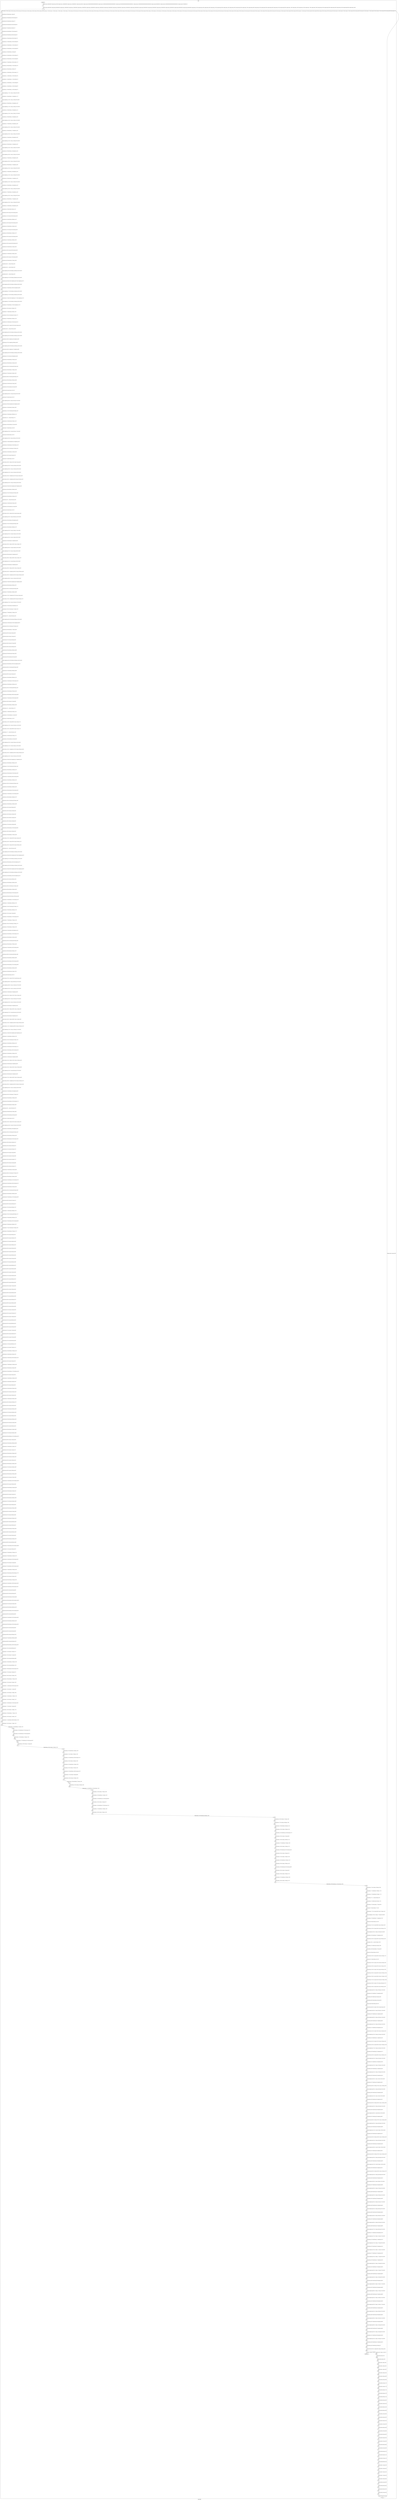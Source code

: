 digraph G {
label="Btor2XCFA";
subgraph cluster_0 {
label="main";
main_init[];
l1[];
l3[];
l4[];
l5[];
l6[];
l7[];
l8[];
l9[];
l10[];
l11[];
l12[];
l13[];
l14[];
l15[];
l16[];
l17[];
l18[];
l19[];
l20[];
l21[];
l22[];
l23[];
l24[];
l25[];
l26[];
l27[];
l28[];
l29[];
l30[];
l31[];
l32[];
l33[];
l34[];
l35[];
l36[];
l37[];
l38[];
l39[];
l40[];
l41[];
l42[];
l43[];
l44[];
l45[];
l46[];
l47[];
l48[];
l49[];
l50[];
l51[];
l52[];
l53[];
l54[];
l55[];
l56[];
l57[];
l58[];
l59[];
l60[];
l61[];
l62[];
l63[];
l64[];
l65[];
l66[];
l67[];
l68[];
l69[];
l70[];
l71[];
l72[];
l73[];
l74[];
l75[];
l76[];
l77[];
l78[];
l79[];
l80[];
l81[];
l82[];
l83[];
l84[];
l85[];
l86[];
l87[];
l88[];
l89[];
l90[];
l91[];
l92[];
l93[];
l94[];
l95[];
l96[];
l97[];
l98[];
l99[];
l100[];
l101[];
l102[];
l103[];
l104[];
l105[];
l106[];
l107[];
l108[];
l109[];
l110[];
l111[];
l112[];
l113[];
l114[];
l115[];
l116[];
l117[];
l118[];
l119[];
l120[];
l121[];
l122[];
l123[];
l124[];
l125[];
l126[];
l127[];
l128[];
l129[];
l130[];
l131[];
l132[];
l133[];
l134[];
l135[];
l136[];
l137[];
l138[];
l139[];
l140[];
l141[];
l142[];
l143[];
l144[];
l145[];
l146[];
l147[];
l148[];
l149[];
l150[];
l151[];
l152[];
l153[];
l154[];
l155[];
l156[];
l157[];
l158[];
l159[];
l160[];
l161[];
l162[];
l163[];
l164[];
l165[];
l166[];
l167[];
l168[];
l169[];
l170[];
l171[];
l172[];
l173[];
l174[];
l175[];
l176[];
l177[];
l178[];
l179[];
l180[];
l181[];
l182[];
l183[];
l184[];
l185[];
l186[];
l187[];
l188[];
l189[];
l190[];
l191[];
l192[];
l193[];
l194[];
l195[];
l196[];
l197[];
l198[];
l199[];
l200[];
l201[];
l202[];
l203[];
l204[];
l205[];
l206[];
l207[];
l208[];
l209[];
l210[];
l211[];
l212[];
l213[];
l214[];
l215[];
l216[];
l217[];
l218[];
l219[];
l220[];
l221[];
l222[];
l223[];
l224[];
l225[];
l226[];
l227[];
l228[];
l229[];
l230[];
l231[];
l232[];
l233[];
l234[];
l235[];
l236[];
l237[];
l238[];
l239[];
l240[];
l241[];
l242[];
l243[];
l244[];
l245[];
l246[];
l247[];
l248[];
l249[];
l250[];
l251[];
l252[];
l253[];
l254[];
l255[];
l256[];
l257[];
l258[];
l259[];
l260[];
l261[];
l262[];
l263[];
l264[];
l265[];
l266[];
l267[];
l268[];
l269[];
l270[];
l271[];
l272[];
l273[];
l274[];
l275[];
l276[];
l277[];
l278[];
l279[];
l280[];
l281[];
l282[];
l283[];
l284[];
l285[];
l286[];
l287[];
l288[];
l289[];
l290[];
l291[];
l292[];
l293[];
l294[];
l295[];
l296[];
l297[];
l298[];
l299[];
l300[];
l301[];
l302[];
l303[];
l304[];
l305[];
l306[];
l307[];
l308[];
l309[];
l310[];
l311[];
l312[];
l313[];
l314[];
l315[];
l316[];
l317[];
l318[];
l319[];
l320[];
l321[];
l322[];
l323[];
l324[];
l325[];
l326[];
l327[];
l328[];
l329[];
l330[];
l331[];
l332[];
l333[];
l334[];
l335[];
l336[];
l337[];
l338[];
l339[];
l340[];
l341[];
l342[];
l343[];
l344[];
l345[];
l346[];
l347[];
l348[];
l349[];
l350[];
l351[];
l352[];
l353[];
l354[];
l355[];
l356[];
l357[];
l358[];
l359[];
l360[];
l361[];
l362[];
l363[];
l364[];
l365[];
l366[];
l367[];
l368[];
l369[];
l370[];
l371[];
l372[];
l373[];
l374[];
l375[];
l376[];
l377[];
l378[];
l379[];
l380[];
l381[];
l382[];
l383[];
l384[];
l385[];
l386[];
l387[];
l388[];
l389[];
l390[];
l391[];
l392[];
l393[];
l394[];
l395[];
l396[];
l397[];
l398[];
l399[];
l400[];
l401[];
l402[];
l403[];
l404[];
l405[];
l406[];
l407[];
l408[];
l409[];
l410[];
l411[];
l412[];
l413[];
l414[];
l415[];
l416[];
l417[];
l418[];
l419[];
l420[];
l421[];
l422[];
l423[];
l424[];
l425[];
l426[];
l427[];
l428[];
l429[];
l430[];
l431[];
l432[];
l433[];
l434[];
l435[];
l436[];
l437[];
l438[];
l439[];
l440[];
l441[];
l442[];
l443[];
l444[];
l445[];
l446[];
l447[];
l448[];
l449[];
l450[];
l451[];
l452[];
l453[];
l454[];
l455[];
l456[];
l457[];
l458[];
l459[];
l460[];
l461[];
l462[];
l463[];
l464[];
l465[];
l466[];
l467[];
l468[];
l469[];
l470[];
l471[];
l472[];
l473[];
l474[];
l475[];
l476[];
l477[];
l478[];
l479[];
l480[];
l481[];
l482[];
l483[];
l484[];
l485[];
l486[];
l487[];
l488[];
l489[];
l490[];
l491[];
l492[];
l493[];
l494[];
l495[];
l496[];
l497[];
l498[];
l499[];
l500[];
l501[];
l502[];
l503[];
l504[];
l505[];
l506[];
l507[];
l508[];
l509[];
l510[];
l511[];
l512[];
l513[];
l514[];
l515[];
l516[];
l517[];
l518[];
l519[];
l520[];
l521[];
l522[];
l523[];
l524[];
l525[];
l526[];
l527[];
l528[];
l529[];
l530[];
l531[];
l532[];
l533[];
l534[];
l535[];
l536[];
l537[];
l538[];
l539[];
l540[];
l541[];
l542[];
l543[];
l544[];
l545[];
l546[];
l547[];
l548[];
l549[];
l550[];
l551[];
l552[];
l553[];
l554[];
l555[];
l556[];
l557[];
l558[];
l559[];
l560[];
l561[];
l562[];
l563[];
l564[];
l565[];
l566[];
l567[];
l568[];
l569[];
l570[];
l571[];
l572[];
l573[];
l574[];
l575[];
l576[];
l577[];
l578[];
l579[];
l580[];
l581[];
l582[];
l583[];
l584[];
l585[];
l586[];
l587[];
l588[];
l589[];
l590[];
l591[];
l592[];
l593[];
l594[];
l595[];
l596[];
l597[];
l598[];
l599[];
l600[];
l601[];
l602[];
l603[];
l604[];
l605[];
l606[];
l607[];
l608[];
l609[];
l610[];
l611[];
l612[];
l613[];
l614[];
l615[];
l616[];
l617[];
l618[];
l619[];
l620[];
l621[];
l622[];
l623[];
l624[];
l625[];
l626[];
l627[];
l628[];
l629[];
l630[];
l631[];
l632[];
l633[];
l634[];
l635[];
l636[];
l637[];
l638[];
l639[];
l640[];
l641[];
l642[];
l643[];
l644[];
l645[];
l646[];
l647[];
l648[];
l649[];
l650[];
l651[];
l652[];
l653[];
l654[];
l655[];
l656[];
l657[];
l658[];
l659[];
l660[];
l661[];
l662[];
l663[];
l664[];
l665[];
l666[];
l667[];
l668[];
l669[];
l670[];
l671[];
l672[];
l673[];
l674[];
l675[];
l676[];
l677[];
l678[];
l679[];
l680[];
l681[];
l682[];
l683[];
l684[];
l685[];
l686[];
l687[];
l688[];
main_error[];
l689[];
l690[];
l691[];
l692[];
l693[];
l694[];
l695[];
l696[];
l697[];
l698[];
l699[];
l700[];
l701[];
l702[];
l703[];
l704[];
l705[];
l706[];
l707[];
l708[];
l709[];
l710[];
l711[];
l712[];
l713[];
l714[];
l715[];
l716[];
l717[];
l718[];
l719[];
l720[];
l721[];
l722[];
l723[];
l724[];
l725[];
l726[];
l727[];
l728[];
l729[];
l730[];
l731[];
main_init -> l1 [label="[(assign const_5 #b00000000),(assign const_40 #b0),(assign const_116 #b00000000),(assign const_123 #b00000001),(assign const_236 #b1),(assign const_262 #b000000000000000000000000),(assign const_301 #b00000000000000000000000000000001),(assign const_303 #b00000000000000000000000000000011),(assign const_351 #b00000000000000000000000000000000),(assign const_360 #b00000010),(assign const_391 #b00000000000000000000000000000010),(assign const_537 #b00000011)] "];
l3 -> l4 [label="[(havoc input_154),(havoc input_156),(havoc input_158),(havoc input_160),(havoc input_162),(havoc input_164),(havoc input_166),(havoc input_168),(havoc input_170),(havoc input_172),(havoc input_174),(havoc input_176),(havoc input_178),(havoc input_180),(havoc input_182),(havoc input_184),(havoc input_186),(havoc input_188),(havoc input_190),(havoc input_192),(havoc input_194),(havoc input_196),(havoc input_198),(havoc input_200),(havoc input_202),(havoc input_204),(havoc input_206),(havoc input_208),(havoc input_210),(havoc input_212),(havoc input_214),(havoc input_216),(havoc input_218),(havoc input_220),(havoc input_222),(havoc input_224),(havoc input_226),(havoc input_228),(havoc input_230),(havoc input_232),(havoc input_234),(havoc input_238),(havoc input_240),(havoc input_243),(havoc input_246),(havoc input_249),(havoc input_252),(havoc input_255),(havoc input_258),(havoc input_261),(havoc input_280),(havoc input_296),(havoc input_300),(havoc input_313),(havoc input_325),(havoc input_339),(havoc input_349),(havoc input_371),(havoc input_378),(havoc input_384),(havoc input_398),(havoc input_405),(havoc input_429),(havoc input_435),(havoc input_441),(havoc input_467),(havoc input_474),(havoc input_480),(havoc input_486),(havoc input_491),(havoc input_517),(havoc input_534),(havoc input_547),(havoc input_560),(havoc input_566),(havoc input_574)] "];
l4 -> l5 [label="[(assign binary_93 (bvand state_41 state_43))] "];
l5 -> l6 [label="[(assign binary_94 (bvand binary_93 (bvnot state_45)))] "];
l6 -> l7 [label="[(assign binary_95 (bvand binary_94 state_47))] "];
l7 -> l8 [label="[(assign binary_96 (bvand binary_95 (bvnot state_49)))] "];
l8 -> l9 [label="[(assign binary_97 (bvand binary_96 state_51))] "];
l9 -> l10 [label="[(assign binary_98 (bvand binary_97 (bvnot state_53)))] "];
l10 -> l11 [label="[(assign binary_99 (bvand binary_98 (bvnot state_55)))] "];
l11 -> l12 [label="[(assign binary_100 (bvand binary_99 (bvnot state_57)))] "];
l12 -> l13 [label="[(assign binary_101 (bvand binary_100 (bvnot state_59)))] "];
l13 -> l14 [label="[(assign binary_102 (bvand binary_101 (bvnot state_61)))] "];
l14 -> l15 [label="[(assign binary_103 (bvand binary_102 (bvnot state_63)))] "];
l15 -> l16 [label="[(assign binary_104 (bvand binary_103 state_65))] "];
l16 -> l17 [label="[(assign binary_105 (bvand binary_104 (bvnot state_67)))] "];
l17 -> l18 [label="[(assign binary_106 (bvand binary_105 (bvnot state_69)))] "];
l18 -> l19 [label="[(assign binary_107 (bvand binary_106 (bvnot state_71)))] "];
l19 -> l20 [label="[(assign binary_108 (bvand binary_107 (bvnot state_73)))] "];
l20 -> l21 [label="[(assign binary_109 (bvand binary_108 state_75))] "];
l21 -> l22 [label="[(assign binary_110 (bvand binary_109 (bvnot state_77)))] "];
l22 -> l23 [label="[(assign binary_111 (bvand binary_110 (bvnot state_79)))] "];
l23 -> l24 [label="[(assign binary_112 (bvand binary_111 (bvnot state_81)))] "];
l24 -> l25 [label="[(assign binary_113 (bvand binary_112 (bvnot state_83)))] "];
l25 -> l26 [label="[(assign binary_114 (bvand binary_113 (bvnot state_85)))] "];
l26 -> l27 [label="[(assign binary_115 (bvand binary_114 (bvnot state_87)))] "];
l27 -> l28 [label="[(assign comparison_117 (ite (= const_116 state_6) #b1 #b0))] "];
l28 -> l29 [label="[(assign binary_118 (bvand binary_115 comparison_117))] "];
l29 -> l30 [label="[(assign comparison_119 (ite (= const_116 state_8) #b1 #b0))] "];
l30 -> l31 [label="[(assign binary_120 (bvand binary_118 comparison_119))] "];
l31 -> l32 [label="[(assign comparison_121 (ite (= const_116 state_10) #b1 #b0))] "];
l32 -> l33 [label="[(assign binary_122 (bvand binary_120 comparison_121))] "];
l33 -> l34 [label="[(assign comparison_124 (ite (= const_123 state_12) #b1 #b0))] "];
l34 -> l35 [label="[(assign binary_125 (bvand binary_122 comparison_124))] "];
l35 -> l36 [label="[(assign comparison_126 (ite (= const_116 state_14) #b1 #b0))] "];
l36 -> l37 [label="[(assign binary_127 (bvand binary_125 comparison_126))] "];
l37 -> l38 [label="[(assign comparison_128 (ite (= const_116 state_16) #b1 #b0))] "];
l38 -> l39 [label="[(assign binary_129 (bvand binary_127 comparison_128))] "];
l39 -> l40 [label="[(assign comparison_130 (ite (= const_116 state_18) #b1 #b0))] "];
l40 -> l41 [label="[(assign binary_131 (bvand binary_129 comparison_130))] "];
l41 -> l42 [label="[(assign comparison_132 (ite (= const_116 state_20) #b1 #b0))] "];
l42 -> l43 [label="[(assign binary_133 (bvand binary_131 comparison_132))] "];
l43 -> l44 [label="[(assign comparison_134 (ite (= const_116 state_22) #b1 #b0))] "];
l44 -> l45 [label="[(assign binary_135 (bvand binary_133 comparison_134))] "];
l45 -> l46 [label="[(assign comparison_136 (ite (= const_116 state_24) #b1 #b0))] "];
l46 -> l47 [label="[(assign binary_137 (bvand binary_135 comparison_136))] "];
l47 -> l48 [label="[(assign comparison_138 (ite (= const_116 state_26) #b1 #b0))] "];
l48 -> l49 [label="[(assign binary_139 (bvand binary_137 comparison_138))] "];
l49 -> l50 [label="[(assign comparison_140 (ite (= const_116 state_28) #b1 #b0))] "];
l50 -> l51 [label="[(assign binary_141 (bvand binary_139 comparison_140))] "];
l51 -> l52 [label="[(assign comparison_142 (ite (= const_116 state_30) #b1 #b0))] "];
l52 -> l53 [label="[(assign binary_143 (bvand binary_141 comparison_142))] "];
l53 -> l54 [label="[(assign comparison_144 (ite (= const_116 state_32) #b1 #b0))] "];
l54 -> l55 [label="[(assign binary_145 (bvand binary_143 comparison_144))] "];
l55 -> l56 [label="[(assign comparison_146 (ite (= const_116 state_34) #b1 #b0))] "];
l56 -> l57 [label="[(assign binary_147 (bvand binary_145 comparison_146))] "];
l57 -> l58 [label="[(assign comparison_148 (ite (= const_116 state_36) #b1 #b0))] "];
l58 -> l59 [label="[(assign binary_149 (bvand binary_147 comparison_148))] "];
l59 -> l60 [label="[(assign comparison_150 (ite (= const_116 state_38) #b1 #b0))] "];
l60 -> l61 [label="[(assign binary_151 (bvand binary_149 comparison_150))] "];
l61 -> l62 [label="[(assign binary_152 (bvand state_91 binary_151))] "];
l62 -> l63 [label="[(assign binary_239 (bvor input_190 (bvnot input_238)))] "];
l63 -> l64 [label="[(assign binary_241 (bvor input_196 (bvnot input_240)))] "];
l64 -> l65 [label="[(assign binary_242 (bvand binary_239 binary_241))] "];
l65 -> l66 [label="[(assign binary_244 (bvor input_200 (bvnot input_243)))] "];
l66 -> l67 [label="[(assign binary_245 (bvand binary_242 binary_244))] "];
l67 -> l68 [label="[(assign binary_247 (bvor input_202 (bvnot input_246)))] "];
l68 -> l69 [label="[(assign binary_248 (bvand binary_245 binary_247))] "];
l69 -> l70 [label="[(assign binary_250 (bvor input_204 (bvnot input_249)))] "];
l70 -> l71 [label="[(assign binary_251 (bvand binary_248 binary_250))] "];
l71 -> l72 [label="[(assign binary_253 (bvor input_206 (bvnot input_252)))] "];
l72 -> l73 [label="[(assign binary_254 (bvand binary_251 binary_253))] "];
l73 -> l74 [label="[(assign binary_256 (bvor input_208 (bvnot input_255)))] "];
l74 -> l75 [label="[(assign binary_257 (bvand binary_254 binary_256))] "];
l75 -> l76 [label="[(assign binary_259 (bvor input_210 (bvnot input_258)))] "];
l76 -> l77 [label="[(assign binary_260 (bvand binary_257 binary_259))] "];
l77 -> l78 [label="[(assign binary_263 (++ const_262 input_160))] "];
l78 -> l79 [label="[(assign binary_264 (++ const_262 input_162))] "];
l79 -> l80 [label="[(assign comparison_265 (ite (bvule binary_263 binary_264) #b1 #b0))] "];
l80 -> l81 [label="[(assign binary_266 (++ const_262 input_164))] "];
l81 -> l82 [label="[(assign comparison_267 (ite (bvule binary_266 binary_264) #b1 #b0))] "];
l82 -> l83 [label="[(assign binary_268 (bvand (bvnot comparison_265) (bvnot comparison_267)))] "];
l83 -> l84 [label="[(assign comparison_269 (ite (bvule binary_263 binary_266) #b1 #b0))] "];
l84 -> l85 [label="[(assign binary_270 (bvand binary_268 (bvnot comparison_269)))] "];
l85 -> l86 [label="[(assign comparison_271 (ite (bvule binary_264 binary_263) #b1 #b0))] "];
l86 -> l87 [label="[(assign comparison_272 (ite (bvule binary_266 binary_263) #b1 #b0))] "];
l87 -> l88 [label="[(assign binary_273 (bvand (bvnot comparison_271) (bvnot comparison_272)))] "];
l88 -> l89 [label="[(assign comparison_274 (ite (bvule binary_264 binary_266) #b1 #b0))] "];
l89 -> l90 [label="[(assign binary_275 (bvand binary_273 (bvnot comparison_274)))] "];
l90 -> l91 [label="[(assign binary_276 (bvor binary_270 binary_275))] "];
l91 -> l92 [label="[(assign binary_277 (bvand input_216 binary_276))] "];
l92 -> l93 [label="[(assign binary_278 (bvor (bvnot input_261) binary_277))] "];
l93 -> l94 [label="[(assign binary_279 (bvand binary_260 binary_278))] "];
l94 -> l95 [label="[(assign binary_281 (bvand input_216 (bvnot input_261)))] "];
l95 -> l96 [label="[(assign ternary_282 (ite (= input_261 #b1) input_164 input_162))] "];
l96 -> l97 [label="[(assign binary_283 (++ const_262 ternary_282))] "];
l97 -> l98 [label="[(assign comparison_284 (ite (bvule binary_263 binary_283) #b1 #b0))] "];
l98 -> l99 [label="[(assign comparison_285 (ite (bvule binary_266 binary_283) #b1 #b0))] "];
l99 -> l100 [label="[(assign binary_286 (bvor comparison_284 comparison_285))] "];
l100 -> l101 [label="[(assign binary_287 (bvor comparison_269 binary_286))] "];
l101 -> l102 [label="[(assign comparison_288 (ite (bvule binary_283 binary_263) #b1 #b0))] "];
l102 -> l103 [label="[(assign binary_289 (bvor comparison_272 comparison_288))] "];
l103 -> l104 [label="[(assign comparison_290 (ite (bvule binary_283 binary_266) #b1 #b0))] "];
l104 -> l105 [label="[(assign binary_291 (bvor binary_289 comparison_290))] "];
l105 -> l106 [label="[(assign binary_292 (bvand binary_287 binary_291))] "];
l106 -> l107 [label="[(assign binary_293 (bvand binary_281 binary_292))] "];
l107 -> l108 [label="[(assign binary_294 (bvor (bvnot input_280) binary_293))] "];
l108 -> l109 [label="[(assign binary_295 (bvand binary_279 binary_294))] "];
l109 -> l110 [label="[(assign binary_297 (bvand input_218 binary_292))] "];
l110 -> l111 [label="[(assign binary_298 (bvor (bvnot input_296) binary_297))] "];
l111 -> l112 [label="[(assign binary_299 (bvand binary_295 binary_298))] "];
l112 -> l113 [label="[(assign binary_302 (bvadd const_301 binary_283))] "];
l113 -> l114 [label="[(assign binary_304 (bvsrem binary_302 const_303))] "];
l114 -> l115 [label="[(assign slice_305 (extract binary_304 8 32))] "];
l115 -> l116 [label="[(assign comparison_306 (ite (= const_262 slice_305) #b1 #b0))] "];
l116 -> l117 [label="[(assign slice_307 (extract binary_304 0 8))] "];
l117 -> l118 [label="[(assign comparison_308 (ite (= input_160 slice_307) #b1 #b0))] "];
l118 -> l119 [label="[(assign binary_309 (bvand comparison_306 comparison_308))] "];
l119 -> l120 [label="[(assign binary_310 (bvand input_220 binary_309))] "];
l120 -> l121 [label="[(assign binary_311 (bvor (bvnot input_300) binary_310))] "];
l121 -> l122 [label="[(assign binary_312 (bvand binary_299 binary_311))] "];
l122 -> l123 [label="[(assign binary_314 (++ const_262 input_172))] "];
l123 -> l124 [label="[(assign binary_315 (bvadd const_301 binary_314))] "];
l124 -> l125 [label="[(assign binary_316 (bvsrem binary_315 const_303))] "];
l125 -> l126 [label="[(assign slice_317 (extract binary_316 8 32))] "];
l126 -> l127 [label="[(assign comparison_318 (ite (= const_262 slice_317) #b1 #b0))] "];
l127 -> l128 [label="[(assign slice_319 (extract binary_316 0 8))] "];
l128 -> l129 [label="[(assign comparison_320 (ite (= input_168 slice_319) #b1 #b0))] "];
l129 -> l130 [label="[(assign binary_321 (bvand comparison_318 comparison_320))] "];
l130 -> l131 [label="[(assign binary_322 (bvand input_224 (bvnot binary_321)))] "];
l131 -> l132 [label="[(assign binary_323 (bvor (bvnot input_313) binary_322))] "];
l132 -> l133 [label="[(assign binary_324 (bvand binary_312 binary_323))] "];
l133 -> l134 [label="[(assign binary_326 (bvor input_228 input_313))] "];
l134 -> l135 [label="[(assign slice_327 (extract binary_316 0 8))] "];
l135 -> l136 [label="[(assign ternary_328 (ite (= input_313 #b1) slice_327 input_166))] "];
l136 -> l137 [label="[(assign comparison_329 (ite (= ternary_328 input_168) #b1 #b0))] "];
l137 -> l138 [label="[(assign comparison_330 (ite (= const_116 ternary_328) #b1 #b0))] "];
l138 -> l139 [label="[(assign comparison_331 (ite (= const_123 ternary_328) #b1 #b0))] "];
l139 -> l140 [label="[(assign ternary_332 (ite (= comparison_331 #b1) input_184 input_186))] "];
l140 -> l141 [label="[(assign ternary_333 (ite (= comparison_330 #b1) input_182 ternary_332))] "];
l141 -> l142 [label="[(assign comparison_334 (ite (= const_123 ternary_333) #b1 #b0))] "];
l142 -> l143 [label="[(assign binary_335 (bvand (bvnot comparison_329) comparison_334))] "];
l143 -> l144 [label="[(assign binary_336 (bvand binary_326 binary_335))] "];
l144 -> l145 [label="[(assign binary_337 (bvor (bvnot input_325) binary_336))] "];
l145 -> l146 [label="[(assign binary_338 (bvand binary_324 binary_337))] "];
l146 -> l147 [label="[(assign binary_340 (++ const_262 ternary_328))] "];
l147 -> l148 [label="[(assign binary_341 (bvadd const_301 binary_340))] "];
l148 -> l149 [label="[(assign binary_342 (bvsrem binary_341 const_303))] "];
l149 -> l150 [label="[(assign slice_343 (extract binary_342 0 8))] "];
l150 -> l151 [label="[(assign ternary_344 (ite (= input_325 #b1) slice_343 ternary_328))] "];
l151 -> l152 [label="[(assign comparison_345 (ite (= input_168 ternary_344) #b1 #b0))] "];
l152 -> l153 [label="[(assign binary_346 (bvand binary_326 comparison_345))] "];
l153 -> l154 [label="[(assign binary_347 (bvor (bvnot input_339) binary_346))] "];
l154 -> l155 [label="[(assign binary_348 (bvand binary_338 binary_347))] "];
l155 -> l156 [label="[(assign comparison_350 (ite (= const_123 input_170) #b1 #b0))] "];
l156 -> l157 [label="[(assign comparison_352 (ite (= const_351 binary_316) #b1 #b0))] "];
l157 -> l158 [label="[(assign comparison_353 (ite (= const_116 input_168) #b1 #b0))] "];
l158 -> l159 [label="[(assign binary_354 (bvand input_313 comparison_353))] "];
l159 -> l160 [label="[(assign ternary_355 (ite (= binary_354 #b1) const_123 input_176))] "];
l160 -> l161 [label="[(assign comparison_356 (ite (= const_301 binary_316) #b1 #b0))] "];
l161 -> l162 [label="[(assign comparison_357 (ite (= const_123 input_168) #b1 #b0))] "];
l162 -> l163 [label="[(assign binary_358 (bvand input_313 comparison_357))] "];
l163 -> l164 [label="[(assign ternary_359 (ite (= binary_358 #b1) const_123 input_178))] "];
l164 -> l165 [label="[(assign comparison_361 (ite (= const_360 input_168) #b1 #b0))] "];
l165 -> l166 [label="[(assign binary_362 (bvand input_313 comparison_361))] "];
l166 -> l167 [label="[(assign ternary_363 (ite (= binary_362 #b1) const_123 input_180))] "];
l167 -> l168 [label="[(assign ternary_364 (ite (= comparison_356 #b1) ternary_359 ternary_363))] "];
l168 -> l169 [label="[(assign ternary_365 (ite (= comparison_352 #b1) ternary_355 ternary_364))] "];
l169 -> l170 [label="[(assign comparison_366 (ite (= const_116 ternary_365) #b1 #b0))] "];
l170 -> l171 [label="[(assign binary_367 (bvand (bvnot comparison_350) comparison_366))] "];
l171 -> l172 [label="[(assign binary_368 (bvand input_226 binary_367))] "];
l172 -> l173 [label="[(assign binary_369 (bvor (bvnot input_349) binary_368))] "];
l173 -> l174 [label="[(assign binary_370 (bvand binary_348 binary_369))] "];
l174 -> l175 [label="[(assign ternary_372 (ite (= comparison_357 #b1) input_184 input_186))] "];
l175 -> l176 [label="[(assign ternary_373 (ite (= comparison_353 #b1) input_182 ternary_372))] "];
l176 -> l177 [label="[(assign comparison_374 (ite (= const_123 ternary_373) #b1 #b0))] "];
l177 -> l178 [label="[(assign binary_375 (bvand input_230 comparison_374))] "];
l178 -> l179 [label="[(assign binary_376 (bvor (bvnot input_371) binary_375))] "];
l179 -> l180 [label="[(assign binary_377 (bvand binary_370 binary_376))] "];
l180 -> l181 [label="[(assign binary_379 (++ const_262 ternary_344))] "];
l181 -> l182 [label="[(assign comparison_380 (ite (bvule const_303 binary_379) #b1 #b0))] "];
l182 -> l183 [label="[(assign binary_381 (bvand input_232 (bvnot comparison_380)))] "];
l183 -> l184 [label="[(assign binary_382 (bvor (bvnot input_378) binary_381))] "];
l184 -> l185 [label="[(assign binary_383 (bvand binary_377 binary_382))] "];
l185 -> l186 [label="[(assign binary_385 (bvor input_192 input_238))] "];
l186 -> l187 [label="[(assign binary_386 (bvor input_212 input_261))] "];
l187 -> l188 [label="[(assign binary_387 (bvor binary_386 input_280))] "];
l188 -> l189 [label="[(assign binary_388 (bvor binary_387 input_296))] "];
l189 -> l190 [label="[(assign binary_389 (bvor binary_388 input_300))] "];
l190 -> l191 [label="[(assign binary_390 (bvand binary_385 binary_389))] "];
l191 -> l192 [label="[(assign binary_392 (bvadd const_391 binary_283))] "];
l192 -> l193 [label="[(assign binary_393 (bvsrem binary_392 const_303))] "];
l193 -> l194 [label="[(assign comparison_394 (ite (bvule binary_393 binary_263) #b1 #b0))] "];
l194 -> l195 [label="[(assign binary_395 (bvand binary_390 (bvnot comparison_394)))] "];
l195 -> l196 [label="[(assign binary_396 (bvor (bvnot input_384) binary_395))] "];
l196 -> l197 [label="[(assign binary_397 (bvand binary_383 binary_396))] "];
l197 -> l198 [label="[(assign binary_399 (bvor input_194 input_240))] "];
l198 -> l199 [label="[(assign binary_400 (bvand binary_399 binary_321))] "];
l199 -> l200 [label="[(assign binary_401 (bvand input_224 (bvnot input_313)))] "];
l200 -> l201 [label="[(assign binary_402 (bvand binary_400 binary_401))] "];
l201 -> l202 [label="[(assign binary_403 (bvor (bvnot input_398) binary_402))] "];
l202 -> l203 [label="[(assign binary_404 (bvand binary_397 binary_403))] "];
l203 -> l204 [label="[(assign binary_406 (bvand binary_399 (bvnot input_398)))] "];
l204 -> l205 [label="[(assign binary_407 (bvand input_226 (bvnot input_349)))] "];
l205 -> l206 [label="[(assign binary_408 (bvor binary_407 input_398))] "];
l206 -> l207 [label="[(assign binary_409 (bvand binary_406 binary_408))] "];
l207 -> l208 [label="[(assign binary_410 (++ const_262 input_170))] "];
l208 -> l209 [label="[(assign binary_411 (bvadd const_301 binary_410))] "];
l209 -> l210 [label="[(assign binary_412 (bvsrem binary_411 const_303))] "];
l210 -> l211 [label="[(assign slice_413 (extract binary_412 0 8))] "];
l211 -> l212 [label="[(assign ternary_414 (ite (= input_398 #b1) slice_413 input_170))] "];
l212 -> l213 [label="[(assign comparison_415 (ite (= const_123 ternary_414) #b1 #b0))] "];
l213 -> l214 [label="[(assign ternary_416 (ite (= input_398 #b1) slice_327 input_172))] "];
l214 -> l215 [label="[(assign binary_417 (++ const_262 ternary_416))] "];
l215 -> l216 [label="[(assign binary_418 (bvadd const_301 binary_417))] "];
l216 -> l217 [label="[(assign binary_419 (bvsrem binary_418 const_303))] "];
l217 -> l218 [label="[(assign comparison_420 (ite (= const_351 binary_419) #b1 #b0))] "];
l218 -> l219 [label="[(assign comparison_421 (ite (= const_301 binary_419) #b1 #b0))] "];
l219 -> l220 [label="[(assign ternary_422 (ite (= comparison_421 #b1) ternary_359 ternary_363))] "];
l220 -> l221 [label="[(assign ternary_423 (ite (= comparison_420 #b1) ternary_355 ternary_422))] "];
l221 -> l222 [label="[(assign comparison_424 (ite (= const_123 ternary_423) #b1 #b0))] "];
l222 -> l223 [label="[(assign binary_425 (bvand (bvnot comparison_415) comparison_424))] "];
l223 -> l224 [label="[(assign binary_426 (bvand binary_409 binary_425))] "];
l224 -> l225 [label="[(assign binary_427 (bvor (bvnot input_405) binary_426))] "];
l225 -> l226 [label="[(assign binary_428 (bvand binary_404 binary_427))] "];
l226 -> l227 [label="[(assign binary_430 (bvand input_202 (bvnot input_246)))] "];
l227 -> l228 [label="[(assign binary_431 (bvand binary_389 (bvnot input_384)))] "];
l228 -> l229 [label="[(assign binary_432 (bvand binary_430 binary_431))] "];
l229 -> l230 [label="[(assign binary_433 (bvor (bvnot input_429) binary_432))] "];
l230 -> l231 [label="[(assign binary_434 (bvand binary_428 binary_433))] "];
l231 -> l232 [label="[(assign binary_436 (bvand input_204 (bvnot input_249)))] "];
l232 -> l233 [label="[(assign binary_437 (bvand binary_431 (bvnot input_429)))] "];
l233 -> l234 [label="[(assign binary_438 (bvand binary_436 binary_437))] "];
l234 -> l235 [label="[(assign binary_439 (bvor (bvnot input_435) binary_438))] "];
l235 -> l236 [label="[(assign binary_440 (bvand binary_434 binary_439))] "];
l236 -> l237 [label="[(assign binary_442 (bvor input_198 input_243))] "];
l237 -> l238 [label="[(assign binary_443 (bvor binary_442 input_246))] "];
l238 -> l239 [label="[(assign binary_444 (bvor binary_443 input_249))] "];
l239 -> l240 [label="[(assign binary_445 (bvor binary_444 input_252))] "];
l240 -> l241 [label="[(assign binary_446 (bvor binary_445 input_255))] "];
l241 -> l242 [label="[(assign binary_447 (bvor binary_446 input_258))] "];
l242 -> l243 [label="[(assign binary_448 (bvand input_218 (bvnot input_296)))] "];
l243 -> l244 [label="[(assign binary_449 (bvor binary_448 input_435))] "];
l244 -> l245 [label="[(assign binary_450 (bvand binary_447 binary_449))] "];
l245 -> l246 [label="[(assign ternary_451 (ite (= input_384 #b1) input_154 input_164))] "];
l246 -> l247 [label="[(assign ternary_452 (ite (= input_429 #b1) input_158 ternary_451))] "];
l247 -> l248 [label="[(assign ternary_453 (ite (= input_435 #b1) input_158 ternary_452))] "];
l248 -> l249 [label="[(assign binary_454 (++ const_262 ternary_453))] "];
l249 -> l250 [label="[(assign comparison_455 (ite (bvule binary_454 binary_283) #b1 #b0))] "];
l250 -> l251 [label="[(assign binary_456 (bvand (bvnot comparison_284) (bvnot comparison_455)))] "];
l251 -> l252 [label="[(assign comparison_457 (ite (bvule binary_263 binary_454) #b1 #b0))] "];
l252 -> l253 [label="[(assign binary_458 (bvand binary_456 (bvnot comparison_457)))] "];
l253 -> l254 [label="[(assign comparison_459 (ite (bvule binary_454 binary_263) #b1 #b0))] "];
l254 -> l255 [label="[(assign binary_460 (bvand (bvnot comparison_288) (bvnot comparison_459)))] "];
l255 -> l256 [label="[(assign comparison_461 (ite (bvule binary_283 binary_454) #b1 #b0))] "];
l256 -> l257 [label="[(assign binary_462 (bvand binary_460 (bvnot comparison_461)))] "];
l257 -> l258 [label="[(assign binary_463 (bvor binary_458 binary_462))] "];
l258 -> l259 [label="[(assign binary_464 (bvand binary_450 binary_463))] "];
l259 -> l260 [label="[(assign binary_465 (bvor (bvnot input_441) binary_464))] "];
l260 -> l261 [label="[(assign binary_466 (bvand binary_440 binary_465))] "];
l261 -> l262 [label="[(assign binary_468 (bvand input_220 (bvnot input_300)))] "];
l262 -> l263 [label="[(assign binary_469 (bvand (bvnot binary_309) binary_468))] "];
l263 -> l264 [label="[(assign binary_470 (bvand binary_447 (bvnot input_441)))] "];
l264 -> l265 [label="[(assign binary_471 (bvand binary_469 binary_470))] "];
l265 -> l266 [label="[(assign binary_472 (bvor (bvnot input_467) binary_471))] "];
l266 -> l267 [label="[(assign binary_473 (bvand binary_466 binary_472))] "];
l267 -> l268 [label="[(assign binary_475 (bvor input_214 input_384))] "];
l268 -> l269 [label="[(assign binary_476 (bvand binary_470 (bvnot input_467)))] "];
l269 -> l270 [label="[(assign binary_477 (bvand binary_475 binary_476))] "];
l270 -> l271 [label="[(assign binary_478 (bvor (bvnot input_474) binary_477))] "];
l271 -> l272 [label="[(assign binary_479 (bvand binary_473 binary_478))] "];
l272 -> l273 [label="[(assign binary_481 (bvand binary_408 comparison_415))] "];
l273 -> l274 [label="[(assign binary_482 (bvand binary_476 (bvnot input_474)))] "];
l274 -> l275 [label="[(assign binary_483 (bvand binary_481 binary_482))] "];
l275 -> l276 [label="[(assign binary_484 (bvor (bvnot input_480) binary_483))] "];
l276 -> l277 [label="[(assign binary_485 (bvand binary_479 binary_484))] "];
l277 -> l278 [label="[(assign binary_487 (bvand binary_482 (bvnot input_480)))] "];
l278 -> l279 [label="[(assign binary_488 (bvand input_234 binary_487))] "];
l279 -> l280 [label="[(assign binary_489 (bvor (bvnot input_486) binary_488))] "];
l280 -> l281 [label="[(assign binary_490 (bvand binary_485 binary_489))] "];
l281 -> l282 [label="[(assign binary_492 (bvand binary_326 (bvnot input_339)))] "];
l282 -> l283 [label="[(assign binary_493 (bvand binary_487 (bvnot input_486)))] "];
l283 -> l284 [label="[(assign binary_494 (bvand binary_492 binary_493))] "];
l284 -> l285 [label="[(assign binary_495 (bvadd const_301 binary_379))] "];
l285 -> l286 [label="[(assign slice_496 (extract binary_495 0 8))] "];
l286 -> l287 [label="[(assign ternary_497 (ite (= input_378 #b1) slice_496 ternary_344))] "];
l287 -> l288 [label="[(assign comparison_498 (ite (= input_168 ternary_497) #b1 #b0))] "];
l288 -> l289 [label="[(assign comparison_499 (ite (= const_116 ternary_497) #b1 #b0))] "];
l289 -> l290 [label="[(assign comparison_500 (ite (= const_116 ternary_344) #b1 #b0))] "];
l290 -> l291 [label="[(assign binary_501 (bvand input_378 comparison_500))] "];
l291 -> l292 [label="[(assign ternary_502 (ite (= binary_501 #b1) const_116 input_182))] "];
l292 -> l293 [label="[(assign comparison_503 (ite (= const_123 ternary_497) #b1 #b0))] "];
l293 -> l294 [label="[(assign comparison_504 (ite (= const_123 ternary_344) #b1 #b0))] "];
l294 -> l295 [label="[(assign binary_505 (bvand input_378 comparison_504))] "];
l295 -> l296 [label="[(assign ternary_506 (ite (= binary_505 #b1) const_116 input_184))] "];
l296 -> l297 [label="[(assign comparison_507 (ite (= const_360 ternary_344) #b1 #b0))] "];
l297 -> l298 [label="[(assign binary_508 (bvand input_378 comparison_507))] "];
l298 -> l299 [label="[(assign ternary_509 (ite (= binary_508 #b1) const_116 input_186))] "];
l299 -> l300 [label="[(assign ternary_510 (ite (= comparison_503 #b1) ternary_506 ternary_509))] "];
l300 -> l301 [label="[(assign ternary_511 (ite (= comparison_499 #b1) ternary_502 ternary_510))] "];
l301 -> l302 [label="[(assign comparison_512 (ite (= const_116 ternary_511) #b1 #b0))] "];
l302 -> l303 [label="[(assign binary_513 (bvand (bvnot comparison_498) comparison_512))] "];
l303 -> l304 [label="[(assign binary_514 (bvand binary_494 binary_513))] "];
l304 -> l305 [label="[(assign binary_515 (bvor (bvnot input_491) binary_514))] "];
l305 -> l306 [label="[(assign binary_516 (bvand binary_490 binary_515))] "];
l306 -> l307 [label="[(assign binary_518 (bvand input_230 (bvnot input_371)))] "];
l307 -> l308 [label="[(assign binary_519 (bvand binary_493 (bvnot input_491)))] "];
l308 -> l309 [label="[(assign binary_520 (bvand binary_518 binary_519))] "];
l309 -> l310 [label="[(assign binary_521 (bvand input_491 comparison_499))] "];
l310 -> l311 [label="[(assign ternary_522 (ite (= binary_521 #b1) const_123 ternary_502))] "];
l311 -> l312 [label="[(assign binary_523 (bvand input_491 comparison_503))] "];
l312 -> l313 [label="[(assign ternary_524 (ite (= binary_523 #b1) const_123 ternary_506))] "];
l313 -> l314 [label="[(assign comparison_525 (ite (= const_360 ternary_497) #b1 #b0))] "];
l314 -> l315 [label="[(assign binary_526 (bvand input_491 comparison_525))] "];
l315 -> l316 [label="[(assign ternary_527 (ite (= binary_526 #b1) const_123 ternary_509))] "];
l316 -> l317 [label="[(assign ternary_528 (ite (= comparison_357 #b1) ternary_524 ternary_527))] "];
l317 -> l318 [label="[(assign ternary_529 (ite (= comparison_353 #b1) ternary_522 ternary_528))] "];
l318 -> l319 [label="[(assign comparison_530 (ite (= const_116 ternary_529) #b1 #b0))] "];
l319 -> l320 [label="[(assign binary_531 (bvand binary_520 comparison_530))] "];
l320 -> l321 [label="[(assign binary_532 (bvor (bvnot input_517) binary_531))] "];
l321 -> l322 [label="[(assign binary_533 (bvand binary_516 binary_532))] "];
l322 -> l323 [label="[(assign binary_535 (bvand binary_519 (bvnot input_517)))] "];
l323 -> l324 [label="[(assign binary_536 (bvand input_232 binary_535))] "];
l324 -> l325 [label="[(assign binary_538 (++ const_262 ternary_497))] "];
l325 -> l326 [label="[(assign binary_539 (bvadd const_301 binary_538))] "];
l326 -> l327 [label="[(assign binary_540 (bvsrem binary_539 const_303))] "];
l327 -> l328 [label="[(assign slice_541 (extract binary_540 0 8))] "];
l328 -> l329 [label="[(assign ternary_542 (ite (= input_491 #b1) slice_541 ternary_497))] "];
l329 -> l330 [label="[(assign comparison_543 (ite (= const_537 ternary_542) #b1 #b0))] "];
l330 -> l331 [label="[(assign binary_544 (bvand binary_536 comparison_543))] "];
l331 -> l332 [label="[(assign binary_545 (bvor (bvnot input_534) binary_544))] "];
l332 -> l333 [label="[(assign binary_546 (bvand binary_533 binary_545))] "];
l333 -> l334 [label="[(assign binary_548 (bvand input_200 (bvnot input_243)))] "];
l334 -> l335 [label="[(assign binary_549 (bvor binary_548 input_441))] "];
l335 -> l336 [label="[(assign binary_550 (bvor binary_549 input_467))] "];
l336 -> l337 [label="[(assign binary_551 (bvor binary_550 input_474))] "];
l337 -> l338 [label="[(assign binary_552 (bvor input_222 input_339))] "];
l338 -> l339 [label="[(assign binary_553 (bvor binary_552 input_349))] "];
l339 -> l340 [label="[(assign binary_554 (bvor binary_553 input_371))] "];
l340 -> l341 [label="[(assign binary_555 (bvor binary_554 input_486))] "];
l341 -> l342 [label="[(assign binary_556 (bvor binary_555 input_517))] "];
l342 -> l343 [label="[(assign binary_557 (bvand binary_551 binary_556))] "];
l343 -> l344 [label="[(assign binary_558 (bvor (bvnot input_547) binary_557))] "];
l344 -> l345 [label="[(assign binary_559 (bvand binary_546 binary_558))] "];
l345 -> l346 [label="[(assign binary_561 (bvand binary_551 (bvnot input_547)))] "];
l346 -> l347 [label="[(assign binary_562 (bvand binary_556 (bvnot input_547)))] "];
l347 -> l348 [label="[(assign binary_563 (bvand binary_561 binary_562))] "];
l348 -> l349 [label="[(assign binary_564 (bvor (bvnot input_560) binary_563))] "];
l349 -> l350 [label="[(assign binary_565 (bvand binary_559 binary_564))] "];
l350 -> l351 [label="[(assign binary_567 (bvand binary_437 (bvnot input_435)))] "];
l351 -> l352 [label="[(assign binary_568 (bvor binary_567 input_441))] "];
l352 -> l353 [label="[(assign binary_569 (bvor binary_568 input_467))] "];
l353 -> l354 [label="[(assign binary_570 (bvor binary_569 input_474))] "];
l354 -> l355 [label="[(assign binary_571 (bvand input_188 binary_570))] "];
l355 -> l356 [label="[(assign binary_572 (bvor (bvnot input_566) binary_571))] "];
l356 -> l357 [label="[(assign binary_573 (bvand binary_565 binary_572))] "];
l357 -> l358 [label="[(assign binary_575 (bvand binary_562 (bvnot input_560)))] "];
l358 -> l359 [label="[(assign binary_576 (bvand input_188 binary_575))] "];
l359 -> l360 [label="[(assign binary_577 (bvor (bvnot input_574) binary_576))] "];
l360 -> l361 [label="[(assign binary_578 (bvand binary_573 binary_577))] "];
l361 -> l362 [label="[(assign binary_579 (bvor input_238 input_240))] "];
l362 -> l363 [label="[(assign binary_580 (bvor input_243 binary_579))] "];
l363 -> l364 [label="[(assign binary_581 (bvor input_246 binary_580))] "];
l364 -> l365 [label="[(assign binary_582 (bvor input_249 binary_581))] "];
l365 -> l366 [label="[(assign binary_583 (bvor input_252 binary_582))] "];
l366 -> l367 [label="[(assign binary_584 (bvor input_255 binary_583))] "];
l367 -> l368 [label="[(assign binary_585 (bvor input_258 binary_584))] "];
l368 -> l369 [label="[(assign binary_586 (bvor input_261 binary_585))] "];
l369 -> l370 [label="[(assign binary_587 (bvor input_280 binary_586))] "];
l370 -> l371 [label="[(assign binary_588 (bvor input_296 binary_587))] "];
l371 -> l372 [label="[(assign binary_589 (bvor input_300 binary_588))] "];
l372 -> l373 [label="[(assign binary_590 (bvor input_313 binary_589))] "];
l373 -> l374 [label="[(assign binary_591 (bvor input_325 binary_590))] "];
l374 -> l375 [label="[(assign binary_592 (bvor input_339 binary_591))] "];
l375 -> l376 [label="[(assign binary_593 (bvor input_349 binary_592))] "];
l376 -> l377 [label="[(assign binary_594 (bvor input_371 binary_593))] "];
l377 -> l378 [label="[(assign binary_595 (bvor input_378 binary_594))] "];
l378 -> l379 [label="[(assign binary_596 (bvor input_384 binary_595))] "];
l379 -> l380 [label="[(assign binary_597 (bvor input_398 binary_596))] "];
l380 -> l381 [label="[(assign binary_598 (bvor input_405 binary_597))] "];
l381 -> l382 [label="[(assign binary_599 (bvor input_429 binary_598))] "];
l382 -> l383 [label="[(assign binary_600 (bvor input_435 binary_599))] "];
l383 -> l384 [label="[(assign binary_601 (bvor input_441 binary_600))] "];
l384 -> l385 [label="[(assign binary_602 (bvor input_467 binary_601))] "];
l385 -> l386 [label="[(assign binary_603 (bvor input_474 binary_602))] "];
l386 -> l387 [label="[(assign binary_604 (bvor input_480 binary_603))] "];
l387 -> l388 [label="[(assign binary_605 (bvor input_486 binary_604))] "];
l388 -> l389 [label="[(assign binary_606 (bvor input_491 binary_605))] "];
l389 -> l390 [label="[(assign binary_607 (bvor input_517 binary_606))] "];
l390 -> l391 [label="[(assign binary_608 (bvor input_534 binary_607))] "];
l391 -> l392 [label="[(assign binary_609 (bvor input_547 binary_608))] "];
l392 -> l393 [label="[(assign binary_610 (bvor input_560 binary_609))] "];
l393 -> l394 [label="[(assign binary_611 (bvor input_566 binary_610))] "];
l394 -> l395 [label="[(assign binary_612 (bvor input_574 binary_611))] "];
l395 -> l396 [label="[(assign binary_613 (bvand binary_578 binary_612))] "];
l396 -> l397 [label="[(assign binary_614 (bvand input_190 input_192))] "];
l397 -> l398 [label="[(assign binary_615 (bvand input_188 (bvnot binary_614)))] "];
l398 -> l399 [label="[(assign binary_616 (bvor input_190 input_192))] "];
l399 -> l400 [label="[(assign binary_617 (bvand binary_615 binary_616))] "];
l400 -> l401 [label="[(assign binary_618 (bvand input_194 input_196))] "];
l401 -> l402 [label="[(assign binary_619 (bvand binary_617 (bvnot binary_618)))] "];
l402 -> l403 [label="[(assign binary_620 (bvor input_194 input_196))] "];
l403 -> l404 [label="[(assign binary_621 (bvand binary_619 binary_620))] "];
l404 -> l405 [label="[(assign binary_622 (bvand input_198 input_200))] "];
l405 -> l406 [label="[(assign binary_623 (bvor input_198 input_200))] "];
l406 -> l407 [label="[(assign binary_624 (bvand input_202 binary_623))] "];
l407 -> l408 [label="[(assign binary_625 (bvor binary_622 binary_624))] "];
l408 -> l409 [label="[(assign binary_626 (bvor input_202 binary_623))] "];
l409 -> l410 [label="[(assign binary_627 (bvand input_204 binary_626))] "];
l410 -> l411 [label="[(assign binary_628 (bvor binary_625 binary_627))] "];
l411 -> l412 [label="[(assign binary_629 (bvor input_204 binary_626))] "];
l412 -> l413 [label="[(assign binary_630 (bvand input_206 binary_629))] "];
l413 -> l414 [label="[(assign binary_631 (bvor binary_628 binary_630))] "];
l414 -> l415 [label="[(assign binary_632 (bvor input_206 binary_629))] "];
l415 -> l416 [label="[(assign binary_633 (bvand input_208 binary_632))] "];
l416 -> l417 [label="[(assign binary_634 (bvor binary_631 binary_633))] "];
l417 -> l418 [label="[(assign binary_635 (bvor input_208 binary_632))] "];
l418 -> l419 [label="[(assign binary_636 (bvand input_210 binary_635))] "];
l419 -> l420 [label="[(assign binary_637 (bvor binary_634 binary_636))] "];
l420 -> l421 [label="[(assign binary_638 (bvand binary_621 (bvnot binary_637)))] "];
l421 -> l422 [label="[(assign binary_639 (bvor input_210 binary_635))] "];
l422 -> l423 [label="[(assign binary_640 (bvand binary_638 binary_639))] "];
l423 -> l424 [label="[(assign binary_641 (bvand input_212 input_214))] "];
l424 -> l425 [label="[(assign binary_642 (bvor input_212 input_214))] "];
l425 -> l426 [label="[(assign binary_643 (bvand input_216 binary_642))] "];
l426 -> l427 [label="[(assign binary_644 (bvor binary_641 binary_643))] "];
l427 -> l428 [label="[(assign binary_645 (bvor input_216 binary_642))] "];
l428 -> l429 [label="[(assign binary_646 (bvand input_218 binary_645))] "];
l429 -> l430 [label="[(assign binary_647 (bvor binary_644 binary_646))] "];
l430 -> l431 [label="[(assign binary_648 (bvor input_218 binary_645))] "];
l431 -> l432 [label="[(assign binary_649 (bvand input_220 binary_648))] "];
l432 -> l433 [label="[(assign binary_650 (bvor binary_647 binary_649))] "];
l433 -> l434 [label="[(assign binary_651 (bvand binary_640 (bvnot binary_650)))] "];
l434 -> l435 [label="[(assign binary_652 (bvor input_220 binary_648))] "];
l435 -> l436 [label="[(assign binary_653 (bvand binary_651 binary_652))] "];
l436 -> l437 [label="[(assign binary_654 (bvand input_222 input_224))] "];
l437 -> l438 [label="[(assign binary_655 (bvor input_222 input_224))] "];
l438 -> l439 [label="[(assign binary_656 (bvand input_226 binary_655))] "];
l439 -> l440 [label="[(assign binary_657 (bvor binary_654 binary_656))] "];
l440 -> l441 [label="[(assign binary_658 (bvor input_226 binary_655))] "];
l441 -> l442 [label="[(assign binary_659 (bvand input_228 binary_658))] "];
l442 -> l443 [label="[(assign binary_660 (bvor binary_657 binary_659))] "];
l443 -> l444 [label="[(assign binary_661 (bvor input_228 binary_658))] "];
l444 -> l445 [label="[(assign binary_662 (bvand input_230 binary_661))] "];
l445 -> l446 [label="[(assign binary_663 (bvor binary_660 binary_662))] "];
l446 -> l447 [label="[(assign binary_664 (bvor input_230 binary_661))] "];
l447 -> l448 [label="[(assign binary_665 (bvand input_232 binary_664))] "];
l448 -> l449 [label="[(assign binary_666 (bvor binary_663 binary_665))] "];
l449 -> l450 [label="[(assign binary_667 (bvor input_232 binary_664))] "];
l450 -> l451 [label="[(assign binary_668 (bvand input_234 binary_667))] "];
l451 -> l452 [label="[(assign binary_669 (bvor binary_666 binary_668))] "];
l452 -> l453 [label="[(assign binary_670 (bvand binary_653 (bvnot binary_669)))] "];
l453 -> l454 [label="[(assign binary_671 (bvor input_234 binary_667))] "];
l454 -> l455 [label="[(assign binary_672 (bvand binary_670 binary_671))] "];
l455 -> l456 [label="[(assign binary_673 (bvand binary_613 binary_672))] "];
l456 -> l457 [label="[(assign binary_674 (bvand input_190 (bvnot input_238)))] "];
l457 -> l458 [label="[(assign binary_675 (bvor binary_674 input_384))] "];
l458 -> l459 [label="[(assign binary_676 (bvand binary_385 (bvnot input_384)))] "];
l459 -> l460 [label="[(assign binary_677 (bvand binary_675 binary_676))] "];
l460 -> l461 [label="[(assign binary_678 (bvand input_188 (bvnot binary_677)))] "];
l461 -> l462 [label="[(assign binary_679 (bvor binary_675 binary_676))] "];
l462 -> l463 [label="[(assign binary_680 (bvand binary_678 binary_679))] "];
l463 -> l464 [label="[(assign binary_681 (bvand binary_406 (bvnot input_405)))] "];
l464 -> l465 [label="[(assign binary_682 (bvand input_196 (bvnot input_240)))] "];
l465 -> l466 [label="[(assign binary_683 (bvor binary_682 input_398))] "];
l466 -> l467 [label="[(assign binary_684 (bvor binary_683 input_405))] "];
l467 -> l468 [label="[(assign binary_685 (bvand binary_681 binary_684))] "];
l468 -> l469 [label="[(assign binary_686 (bvand binary_680 (bvnot binary_685)))] "];
l469 -> l470 [label="[(assign binary_687 (bvor binary_681 binary_684))] "];
l470 -> l471 [label="[(assign binary_688 (bvand binary_686 binary_687))] "];
l471 -> l472 [label="[(assign binary_689 (bvand binary_535 (bvnot input_534)))] "];
l472 -> l473 [label="[(assign binary_690 (bvor binary_689 input_560))] "];
l473 -> l474 [label="[(assign binary_691 (bvand binary_561 (bvnot input_560)))] "];
l474 -> l475 [label="[(assign binary_692 (bvand binary_690 binary_691))] "];
l475 -> l476 [label="[(assign binary_693 (bvand binary_430 (bvnot input_429)))] "];
l476 -> l477 [label="[(assign binary_694 (bvor binary_693 input_480))] "];
l477 -> l478 [label="[(assign binary_695 (bvor binary_694 input_486))] "];
l478 -> l479 [label="[(assign binary_696 (bvor binary_690 binary_691))] "];
l479 -> l480 [label="[(assign binary_697 (bvand binary_695 binary_696))] "];
l480 -> l481 [label="[(assign binary_698 (bvor binary_692 binary_697))] "];
l481 -> l482 [label="[(assign binary_699 (bvand binary_436 (bvnot input_435)))] "];
l482 -> l483 [label="[(assign binary_700 (bvor binary_699 input_491))] "];
l483 -> l484 [label="[(assign binary_701 (bvor binary_700 input_517))] "];
l484 -> l485 [label="[(assign binary_702 (bvor binary_701 input_534))] "];
l485 -> l486 [label="[(assign binary_703 (bvor binary_695 binary_696))] "];
l486 -> l487 [label="[(assign binary_704 (bvand binary_702 binary_703))] "];
l487 -> l488 [label="[(assign binary_705 (bvor binary_698 binary_704))] "];
l488 -> l489 [label="[(assign binary_706 (bvand input_206 (bvnot input_252)))] "];
l489 -> l490 [label="[(assign binary_707 (bvor binary_706 input_547))] "];
l490 -> l491 [label="[(assign binary_708 (bvor binary_702 binary_703))] "];
l491 -> l492 [label="[(assign binary_709 (bvand binary_707 binary_708))] "];
l492 -> l493 [label="[(assign binary_710 (bvor binary_705 binary_709))] "];
l493 -> l494 [label="[(assign binary_711 (bvand input_208 (bvnot input_255)))] "];
l494 -> l495 [label="[(assign binary_712 (bvor binary_711 input_429))] "];
l495 -> l496 [label="[(assign binary_713 (bvor binary_707 binary_708))] "];
l496 -> l497 [label="[(assign binary_714 (bvand binary_712 binary_713))] "];
l497 -> l498 [label="[(assign binary_715 (bvor binary_710 binary_714))] "];
l498 -> l499 [label="[(assign binary_716 (bvand input_210 (bvnot input_258)))] "];
l499 -> l500 [label="[(assign binary_717 (bvor binary_716 input_435))] "];
l500 -> l501 [label="[(assign binary_718 (bvor binary_712 binary_713))] "];
l501 -> l502 [label="[(assign binary_719 (bvand binary_717 binary_718))] "];
l502 -> l503 [label="[(assign binary_720 (bvor binary_715 binary_719))] "];
l503 -> l504 [label="[(assign binary_721 (bvand binary_688 (bvnot binary_720)))] "];
l504 -> l505 [label="[(assign binary_722 (bvor binary_717 binary_718))] "];
l505 -> l506 [label="[(assign binary_723 (bvand binary_721 binary_722))] "];
l506 -> l507 [label="[(assign binary_724 (bvand binary_475 (bvnot input_474)))] "];
l507 -> l508 [label="[(assign binary_725 (bvand binary_570 (bvnot input_566)))] "];
l508 -> l509 [label="[(assign binary_726 (bvand binary_724 binary_725))] "];
l509 -> l510 [label="[(assign binary_727 (bvand binary_281 (bvnot input_280)))] "];
l510 -> l511 [label="[(assign binary_728 (bvor binary_727 input_429))] "];
l511 -> l512 [label="[(assign binary_729 (bvor binary_724 binary_725))] "];
l512 -> l513 [label="[(assign binary_730 (bvand binary_728 binary_729))] "];
l513 -> l514 [label="[(assign binary_731 (bvor binary_726 binary_730))] "];
l514 -> l515 [label="[(assign binary_732 (bvand binary_449 (bvnot input_441)))] "];
l515 -> l516 [label="[(assign binary_733 (bvor binary_728 binary_729))] "];
l516 -> l517 [label="[(assign binary_734 (bvand binary_732 binary_733))] "];
l517 -> l518 [label="[(assign binary_735 (bvor binary_731 binary_734))] "];
l518 -> l519 [label="[(assign binary_736 (bvand binary_468 (bvnot input_467)))] "];
l519 -> l520 [label="[(assign binary_737 (bvor binary_736 input_566))] "];
l520 -> l521 [label="[(assign binary_738 (bvor binary_732 binary_733))] "];
l521 -> l522 [label="[(assign binary_739 (bvand binary_737 binary_738))] "];
l522 -> l523 [label="[(assign binary_740 (bvor binary_735 binary_739))] "];
l523 -> l524 [label="[(assign binary_741 (bvand binary_723 (bvnot binary_740)))] "];
l524 -> l525 [label="[(assign binary_742 (bvor binary_737 binary_738))] "];
l525 -> l526 [label="[(assign binary_743 (bvand binary_741 binary_742))] "];
l526 -> l527 [label="[(assign binary_744 (bvand binary_401 (bvnot input_398)))] "];
l527 -> l528 [label="[(assign binary_745 (bvor binary_744 input_547))] "];
l528 -> l529 [label="[(assign binary_746 (bvand binary_575 (bvnot input_574)))] "];
l529 -> l530 [label="[(assign binary_747 (bvand binary_745 binary_746))] "];
l530 -> l531 [label="[(assign binary_748 (bvor binary_745 binary_746))] "];
l531 -> l532 [label="[(assign binary_749 (bvand binary_408 binary_748))] "];
l532 -> l533 [label="[(assign binary_750 (bvor binary_747 binary_749))] "];
l533 -> l534 [label="[(assign binary_751 (bvor binary_408 binary_748))] "];
l534 -> l535 [label="[(assign binary_752 (bvand binary_492 binary_751))] "];
l535 -> l536 [label="[(assign binary_753 (bvor binary_750 binary_752))] "];
l536 -> l537 [label="[(assign binary_754 (bvand binary_518 (bvnot input_517)))] "];
l537 -> l538 [label="[(assign binary_755 (bvor binary_754 input_560))] "];
l538 -> l539 [label="[(assign binary_756 (bvor binary_492 binary_751))] "];
l539 -> l540 [label="[(assign binary_757 (bvand binary_755 binary_756))] "];
l540 -> l541 [label="[(assign binary_758 (bvor binary_753 binary_757))] "];
l541 -> l542 [label="[(assign binary_759 (bvand input_232 (bvnot input_534)))] "];
l542 -> l543 [label="[(assign binary_760 (bvor binary_759 input_574))] "];
l543 -> l544 [label="[(assign binary_761 (bvor binary_755 binary_756))] "];
l544 -> l545 [label="[(assign binary_762 (bvand binary_760 binary_761))] "];
l545 -> l546 [label="[(assign binary_763 (bvor binary_758 binary_762))] "];
l546 -> l547 [label="[(assign binary_764 (bvand input_234 (bvnot input_486)))] "];
l547 -> l548 [label="[(assign binary_765 (bvor binary_764 input_534))] "];
l548 -> l549 [label="[(assign binary_766 (bvor binary_760 binary_761))] "];
l549 -> l550 [label="[(assign binary_767 (bvand binary_765 binary_766))] "];
l550 -> l551 [label="[(assign binary_768 (bvor binary_763 binary_767))] "];
l551 -> l552 [label="[(assign binary_769 (bvand binary_743 (bvnot binary_768)))] "];
l552 -> l553 [label="[(assign binary_770 (bvor binary_765 binary_766))] "];
l553 -> l554 [label="[(assign binary_771 (bvand binary_769 binary_770))] "];
l554 -> l555 [label="[(assign binary_772 (bvand binary_673 binary_771))] "];
l555 -> l556 [label="[(assign binary_773 (++ const_262 input_154))] "];
l556 -> l557 [label="[(assign binary_774 (bvadd const_301 binary_773))] "];
l557 -> l558 [label="[(assign binary_775 (bvsrem binary_774 const_303))] "];
l558 -> l559 [label="[(assign slice_776 (extract binary_775 0 8))] "];
l559 -> l560 [label="[(assign ternary_777 (ite (= input_384 #b1) slice_776 input_154))] "];
l560 -> l561 [label="[(assign comparison_778 (ite (= ternary_777 state_6) #b1 #b0))] "];
l561 -> l562 [label="[(assign binary_779 (bvand binary_772 comparison_778))] "];
l562 -> l563 [label="[(assign slice_780 (extract binary_419 0 8))] "];
l563 -> l564 [label="[(assign ternary_781 (ite (= input_398 #b1) input_168 input_156))] "];
l564 -> l565 [label="[(assign ternary_782 (ite (= input_405 #b1) slice_780 ternary_781))] "];
l565 -> l566 [label="[(assign comparison_783 (ite (= ternary_782 state_8) #b1 #b0))] "];
l566 -> l567 [label="[(assign binary_784 (bvand binary_779 comparison_783))] "];
l567 -> l568 [label="[(assign ternary_785 (ite (= input_405 #b1) slice_780 ternary_416))] "];
l568 -> l569 [label="[(assign binary_786 (++ const_262 ternary_785))] "];
l569 -> l570 [label="[(assign binary_787 (bvadd const_301 binary_786))] "];
l570 -> l571 [label="[(assign binary_788 (bvsrem binary_787 const_303))] "];
l571 -> l572 [label="[(assign slice_789 (extract binary_788 0 8))] "];
l572 -> l573 [label="[(assign ternary_790 (ite (= input_480 #b1) ternary_785 input_174))] "];
l573 -> l574 [label="[(assign slice_791 (extract binary_304 0 8))] "];
l574 -> l575 [label="[(assign ternary_792 (ite (= input_441 #b1) ternary_453 input_158))] "];
l575 -> l576 [label="[(assign ternary_793 (ite (= input_467 #b1) slice_791 ternary_792))] "];
l576 -> l577 [label="[(assign ternary_794 (ite (= input_474 #b1) input_160 ternary_793))] "];
l577 -> l578 [label="[(assign ternary_795 (ite (= input_480 #b1) ternary_785 ternary_794))] "];
l578 -> l579 [label="[(assign ternary_796 (ite (= input_486 #b1) ternary_790 ternary_795))] "];
l579 -> l580 [label="[(assign ternary_797 (ite (= input_491 #b1) ternary_497 ternary_796))] "];
l580 -> l581 [label="[(assign ternary_798 (ite (= input_517 #b1) input_168 ternary_797))] "];
l581 -> l582 [label="[(assign ternary_799 (ite (= input_534 #b1) slice_789 ternary_798))] "];
l582 -> l583 [label="[(assign comparison_800 (ite (= ternary_799 state_10) #b1 #b0))] "];
l583 -> l584 [label="[(assign binary_801 (bvand binary_784 comparison_800))] "];
l584 -> l585 [label="[(assign binary_802 (bvadd const_301 binary_263))] "];
l585 -> l586 [label="[(assign binary_803 (bvsrem binary_802 const_303))] "];
l586 -> l587 [label="[(assign slice_804 (extract binary_803 0 8))] "];
l587 -> l588 [label="[(assign ternary_805 (ite (= input_474 #b1) slice_804 input_160))] "];
l588 -> l589 [label="[(assign comparison_806 (ite (= ternary_805 state_12) #b1 #b0))] "];
l589 -> l590 [label="[(assign binary_807 (bvand binary_801 comparison_806))] "];
l590 -> l591 [label="[(assign comparison_808 (ite (= ternary_282 state_14) #b1 #b0))] "];
l591 -> l592 [label="[(assign binary_809 (bvand binary_807 comparison_808))] "];
l592 -> l593 [label="[(assign comparison_810 (ite (= ternary_453 state_16) #b1 #b0))] "];
l593 -> l594 [label="[(assign binary_811 (bvand binary_809 comparison_810))] "];
l594 -> l595 [label="[(assign ternary_812 (ite (= input_574 #b1) const_116 ternary_542))] "];
l595 -> l596 [label="[(assign comparison_813 (ite (= ternary_812 state_18) #b1 #b0))] "];
l596 -> l597 [label="[(assign binary_814 (bvand binary_811 comparison_813))] "];
l597 -> l598 [label="[(assign ternary_815 (ite (= input_547 #b1) ternary_799 input_168))] "];
l598 -> l599 [label="[(assign ternary_816 (ite (= input_560 #b1) ternary_799 ternary_815))] "];
l599 -> l600 [label="[(assign comparison_817 (ite (= ternary_816 state_20) #b1 #b0))] "];
l600 -> l601 [label="[(assign binary_818 (bvand binary_814 comparison_817))] "];
l601 -> l602 [label="[(assign ternary_819 (ite (= input_480 #b1) const_116 ternary_414))] "];
l602 -> l603 [label="[(assign comparison_820 (ite (= ternary_819 state_22) #b1 #b0))] "];
l603 -> l604 [label="[(assign binary_821 (bvand binary_818 comparison_820))] "];
l604 -> l605 [label="[(assign comparison_822 (ite (= ternary_785 state_24) #b1 #b0))] "];
l605 -> l606 [label="[(assign binary_823 (bvand binary_821 comparison_822))] "];
l606 -> l607 [label="[(assign comparison_824 (ite (= ternary_790 state_26) #b1 #b0))] "];
l607 -> l608 [label="[(assign binary_825 (bvand binary_823 comparison_824))] "];
l608 -> l609 [label="[(assign comparison_826 (ite (= const_116 slice_780) #b1 #b0))] "];
l609 -> l610 [label="[(assign binary_827 (bvand input_405 comparison_826))] "];
l610 -> l611 [label="[(assign ternary_828 (ite (= binary_827 #b1) const_116 ternary_355))] "];
l611 -> l612 [label="[(assign comparison_829 (ite (= ternary_828 state_28) #b1 #b0))] "];
l612 -> l613 [label="[(assign binary_830 (bvand binary_825 comparison_829))] "];
l613 -> l614 [label="[(assign comparison_831 (ite (= const_123 slice_780) #b1 #b0))] "];
l614 -> l615 [label="[(assign binary_832 (bvand input_405 comparison_831))] "];
l615 -> l616 [label="[(assign ternary_833 (ite (= binary_832 #b1) const_116 ternary_359))] "];
l616 -> l617 [label="[(assign comparison_834 (ite (= ternary_833 state_30) #b1 #b0))] "];
l617 -> l618 [label="[(assign binary_835 (bvand binary_830 comparison_834))] "];
l618 -> l619 [label="[(assign comparison_836 (ite (= const_360 slice_780) #b1 #b0))] "];
l619 -> l620 [label="[(assign binary_837 (bvand input_405 comparison_836))] "];
l620 -> l621 [label="[(assign ternary_838 (ite (= binary_837 #b1) const_116 ternary_363))] "];
l621 -> l622 [label="[(assign comparison_839 (ite (= ternary_838 state_32) #b1 #b0))] "];
l622 -> l623 [label="[(assign binary_840 (bvand binary_835 comparison_839))] "];
l623 -> l624 [label="[(assign comparison_841 (ite (= const_351 binary_788) #b1 #b0))] "];
l624 -> l625 [label="[(assign binary_842 (bvand input_534 comparison_841))] "];
l625 -> l626 [label="[(assign ternary_843 (ite (= binary_842 #b1) const_123 ternary_522))] "];
l626 -> l627 [label="[(assign comparison_844 (ite (= ternary_843 state_34) #b1 #b0))] "];
l627 -> l628 [label="[(assign binary_845 (bvand binary_840 comparison_844))] "];
l628 -> l629 [label="[(assign comparison_846 (ite (= const_301 binary_788) #b1 #b0))] "];
l629 -> l630 [label="[(assign binary_847 (bvand input_534 comparison_846))] "];
l630 -> l631 [label="[(assign ternary_848 (ite (= binary_847 #b1) const_123 ternary_524))] "];
l631 -> l632 [label="[(assign comparison_849 (ite (= ternary_848 state_36) #b1 #b0))] "];
l632 -> l633 [label="[(assign binary_850 (bvand binary_845 comparison_849))] "];
l633 -> l634 [label="[(assign comparison_851 (ite (= const_391 binary_788) #b1 #b0))] "];
l634 -> l635 [label="[(assign binary_852 (bvand input_534 comparison_851))] "];
l635 -> l636 [label="[(assign ternary_853 (ite (= binary_852 #b1) const_123 ternary_527))] "];
l636 -> l637 [label="[(assign comparison_854 (ite (= ternary_853 state_38) #b1 #b0))] "];
l637 -> l638 [label="[(assign binary_855 (bvand binary_850 comparison_854))] "];
l638 -> l639 [label="[(assign comparison_856 (ite (= input_188 state_41) #b1 #b0))] "];
l639 -> l640 [label="[(assign binary_857 (bvand binary_855 comparison_856))] "];
l640 -> l641 [label="[(assign comparison_858 (ite (= binary_675 state_43) #b1 #b0))] "];
l641 -> l642 [label="[(assign binary_859 (bvand binary_857 comparison_858))] "];
l642 -> l643 [label="[(assign comparison_860 (ite (= binary_676 state_45) #b1 #b0))] "];
l643 -> l644 [label="[(assign binary_861 (bvand binary_859 comparison_860))] "];
l644 -> l645 [label="[(assign comparison_862 (ite (= binary_681 state_47) #b1 #b0))] "];
l645 -> l646 [label="[(assign binary_863 (bvand binary_861 comparison_862))] "];
l646 -> l647 [label="[(assign comparison_864 (ite (= binary_684 state_49) #b1 #b0))] "];
l647 -> l648 [label="[(assign binary_865 (bvand binary_863 comparison_864))] "];
l648 -> l649 [label="[(assign comparison_866 (ite (= binary_690 state_51) #b1 #b0))] "];
l649 -> l650 [label="[(assign binary_867 (bvand binary_865 comparison_866))] "];
l650 -> l651 [label="[(assign comparison_868 (ite (= binary_691 state_53) #b1 #b0))] "];
l651 -> l652 [label="[(assign binary_869 (bvand binary_867 comparison_868))] "];
l652 -> l653 [label="[(assign comparison_870 (ite (= binary_695 state_55) #b1 #b0))] "];
l653 -> l654 [label="[(assign binary_871 (bvand binary_869 comparison_870))] "];
l654 -> l655 [label="[(assign comparison_872 (ite (= binary_702 state_57) #b1 #b0))] "];
l655 -> l656 [label="[(assign binary_873 (bvand binary_871 comparison_872))] "];
l656 -> l657 [label="[(assign comparison_874 (ite (= binary_707 state_59) #b1 #b0))] "];
l657 -> l658 [label="[(assign binary_875 (bvand binary_873 comparison_874))] "];
l658 -> l659 [label="[(assign comparison_876 (ite (= binary_712 state_61) #b1 #b0))] "];
l659 -> l660 [label="[(assign binary_877 (bvand binary_875 comparison_876))] "];
l660 -> l661 [label="[(assign comparison_878 (ite (= binary_717 state_63) #b1 #b0))] "];
l661 -> l662 [label="[(assign binary_879 (bvand binary_877 comparison_878))] "];
l662 -> l663 [label="[(assign comparison_880 (ite (= binary_725 state_65) #b1 #b0))] "];
l663 -> l664 [label="[(assign binary_881 (bvand binary_879 comparison_880))] "];
l664 -> l665 [label="[(assign comparison_882 (ite (= binary_724 state_67) #b1 #b0))] "];
l665 -> l666 [label="[(assign binary_883 (bvand binary_881 comparison_882))] "];
l666 -> l667 [label="[(assign comparison_884 (ite (= binary_728 state_69) #b1 #b0))] "];
l667 -> l668 [label="[(assign binary_885 (bvand binary_883 comparison_884))] "];
l668 -> l669 [label="[(assign comparison_886 (ite (= binary_732 state_71) #b1 #b0))] "];
l669 -> l670 [label="[(assign binary_887 (bvand binary_885 comparison_886))] "];
l670 -> l671 [label="[(assign comparison_888 (ite (= binary_737 state_73) #b1 #b0))] "];
l671 -> l672 [label="[(assign binary_889 (bvand binary_887 comparison_888))] "];
l672 -> l673 [label="[(assign comparison_890 (ite (= binary_746 state_75) #b1 #b0))] "];
l673 -> l674 [label="[(assign binary_891 (bvand binary_889 comparison_890))] "];
l674 -> l675 [label="[(assign comparison_892 (ite (= binary_745 state_77) #b1 #b0))] "];
l675 -> l676 [label="[(assign binary_893 (bvand binary_891 comparison_892))] "];
l676 -> l677 [label="[(assign comparison_894 (ite (= binary_408 state_79) #b1 #b0))] "];
l677 -> l678 [label="[(assign binary_895 (bvand binary_893 comparison_894))] "];
l678 -> l679 [label="[(assign comparison_896 (ite (= binary_492 state_81) #b1 #b0))] "];
l679 -> l680 [label="[(assign binary_897 (bvand binary_895 comparison_896))] "];
l680 -> l681 [label="[(assign comparison_898 (ite (= binary_755 state_83) #b1 #b0))] "];
l681 -> l682 [label="[(assign binary_899 (bvand binary_897 comparison_898))] "];
l682 -> l683 [label="[(assign comparison_900 (ite (= binary_760 state_85) #b1 #b0))] "];
l683 -> l684 [label="[(assign binary_901 (bvand binary_899 comparison_900))] "];
l684 -> l685 [label="[(assign comparison_902 (ite (= binary_765 state_87) #b1 #b0))] "];
l685 -> l686 [label="[(assign binary_903 (bvand binary_901 comparison_902))] "];
l686 -> l687 [label="[(assign binary_904 (bvand binary_903 state_91))] "];
l687 -> l688 [label="[(assign ternary_905 (ite (= state_89 #b1) binary_904 input_196))] "];
l688 -> main_error [label="[(assume (= binary_152 #b1))] "];
l688 -> l689 [label="[(assume (not (= binary_152 #b1)))] "];
l689 -> l690 [label="[(assign state_6 input_154)] "];
l690 -> l691 [label="[(assign state_8 input_156)] "];
l691 -> l692 [label="[(assign state_10 input_158)] "];
l692 -> l693 [label="[(assign state_12 input_160)] "];
l693 -> l694 [label="[(assign state_14 input_162)] "];
l694 -> l695 [label="[(assign state_16 input_164)] "];
l695 -> l696 [label="[(assign state_18 input_166)] "];
l696 -> l697 [label="[(assign state_20 input_168)] "];
l697 -> l698 [label="[(assign state_22 input_170)] "];
l698 -> l699 [label="[(assign state_24 input_172)] "];
l699 -> l700 [label="[(assign state_26 input_174)] "];
l700 -> l701 [label="[(assign state_28 input_176)] "];
l701 -> l702 [label="[(assign state_30 input_178)] "];
l702 -> l703 [label="[(assign state_32 input_180)] "];
l703 -> l704 [label="[(assign state_34 input_182)] "];
l704 -> l705 [label="[(assign state_36 input_184)] "];
l705 -> l706 [label="[(assign state_38 input_186)] "];
l706 -> l707 [label="[(assign state_41 input_188)] "];
l707 -> l708 [label="[(assign state_43 input_190)] "];
l708 -> l709 [label="[(assign state_45 input_192)] "];
l709 -> l710 [label="[(assign state_47 input_194)] "];
l710 -> l711 [label="[(assign state_49 input_196)] "];
l711 -> l712 [label="[(assign state_51 input_198)] "];
l712 -> l713 [label="[(assign state_53 input_200)] "];
l713 -> l714 [label="[(assign state_55 input_202)] "];
l714 -> l715 [label="[(assign state_57 input_204)] "];
l715 -> l716 [label="[(assign state_59 input_206)] "];
l716 -> l717 [label="[(assign state_61 input_208)] "];
l717 -> l718 [label="[(assign state_63 input_210)] "];
l718 -> l719 [label="[(assign state_65 input_212)] "];
l719 -> l720 [label="[(assign state_67 input_214)] "];
l720 -> l721 [label="[(assign state_69 input_216)] "];
l721 -> l722 [label="[(assign state_71 input_218)] "];
l722 -> l723 [label="[(assign state_73 input_220)] "];
l723 -> l724 [label="[(assign state_75 input_222)] "];
l724 -> l725 [label="[(assign state_77 input_224)] "];
l725 -> l726 [label="[(assign state_79 input_226)] "];
l726 -> l727 [label="[(assign state_81 input_228)] "];
l727 -> l728 [label="[(assign state_83 input_230)] "];
l728 -> l729 [label="[(assign state_85 input_232)] "];
l729 -> l730 [label="[(assign state_87 input_234)] "];
l730 -> l731 [label="[(assign state_89 const_236)] "];
l731 -> l3 [label="[(assign state_91 ternary_905)] "];
l1 -> l3 [label="[(assign state_6 #b00000000),(assign state_8 #b00000000),(assign state_10 #b00000000),(assign state_12 #b00000000),(assign state_14 #b00000000),(assign state_16 #b00000000),(assign state_18 #b00000000),(assign state_20 #b00000000),(assign state_22 #b00000000),(assign state_24 #b00000000),(assign state_26 #b00000000),(assign state_28 #b00000000),(assign state_30 #b00000000),(assign state_32 #b00000000),(assign state_34 #b00000000),(assign state_36 #b00000000),(assign state_38 #b00000000),(assign state_41 #b0),(assign state_43 #b0),(assign state_45 #b0),(assign state_47 #b0),(assign state_49 #b0),(assign state_51 #b0),(assign state_53 #b0),(assign state_55 #b0),(assign state_57 #b0),(assign state_59 #b0),(assign state_61 #b0),(assign state_63 #b0),(assign state_65 #b0),(assign state_67 #b0),(assign state_69 #b0),(assign state_71 #b0),(assign state_73 #b0),(assign state_75 #b0),(assign state_77 #b0),(assign state_79 #b0),(assign state_81 #b0),(assign state_83 #b0),(assign state_85 #b0),(assign state_87 #b0),(assign state_89 #b0),(assign state_91 #b0)] "];

}
}

